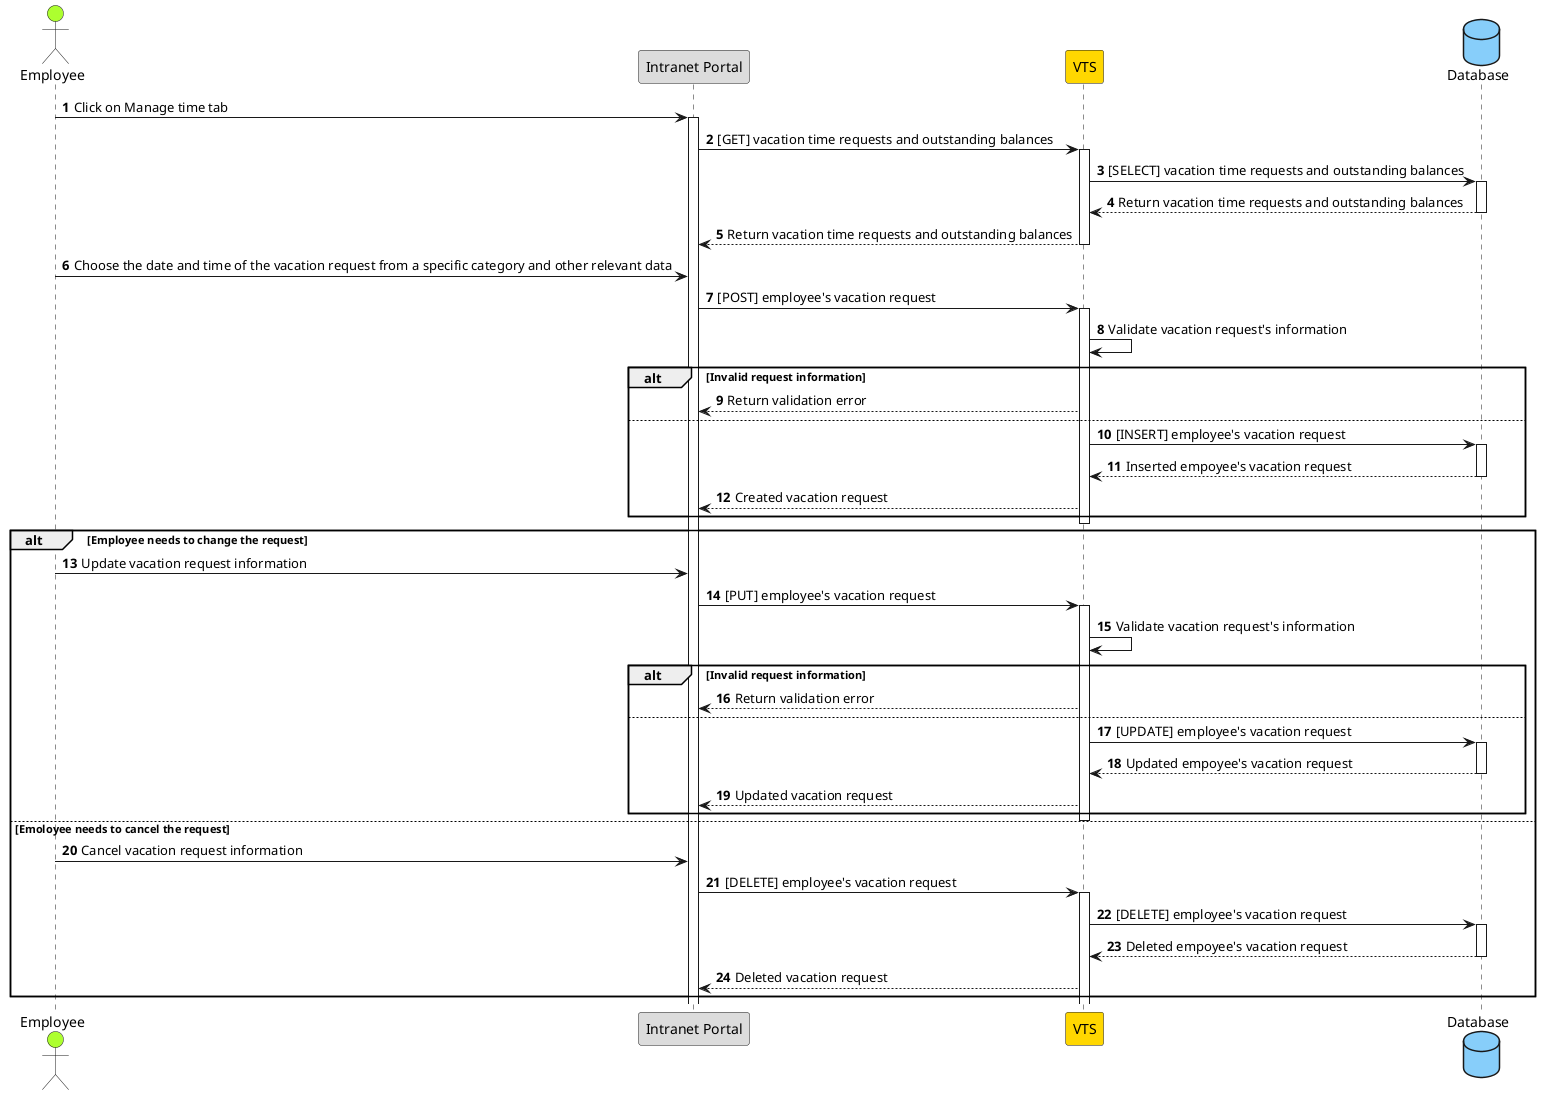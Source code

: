 @startuml High level Manage Time Flow

actor "Employee" as EMP #GreenYellow
participant "Intranet Portal" as IP #Gainsboro
participant VTS #Gold

database "Database" as DB #LightSkyBlue

autonumber

EMP -> IP: Click on Manage time tab
activate IP
IP -> VTS: [GET] vacation time requests and outstanding balances
activate VTS
VTS -> DB: [SELECT] vacation time requests and outstanding balances
activate DB
DB --> VTS: Return vacation time requests and outstanding balances
deactivate DB
VTS --> IP: Return vacation time requests and outstanding balances
deactivate VTS
EMP -> IP: Choose the date and time of the vacation request from a specific category and other relevant data
IP -> VTS: [POST] employee's vacation request
activate VTS
VTS -> VTS: Validate vacation request's information
alt Invalid request information
    VTS --> IP: Return validation error
else
    VTS -> DB: [INSERT] employee's vacation request
    activate DB
    DB --> VTS: Inserted empoyee's vacation request
    deactivate DB
    VTS --> IP: Created vacation request
end
deactivate VTS
alt Employee needs to change the request
    EMP -> IP: Update vacation request information
    IP -> VTS: [PUT] employee's vacation request
    activate VTS
    VTS -> VTS: Validate vacation request's information
    alt Invalid request information
        VTS --> IP: Return validation error
    else
        VTS -> DB: [UPDATE] employee's vacation request
        activate DB
        DB --> VTS: Updated empoyee's vacation request
        deactivate DB
        VTS --> IP: Updated vacation request
    end
    deactivate VTS
else Emoloyee needs to cancel the request
    EMP -> IP: Cancel vacation request information
    IP -> VTS: [DELETE] employee's vacation request
    activate VTS
    VTS -> DB: [DELETE] employee's vacation request
    activate DB
    DB --> VTS: Deleted empoyee's vacation request
    deactivate DB
    VTS --> IP: Deleted vacation request
end

@enduml